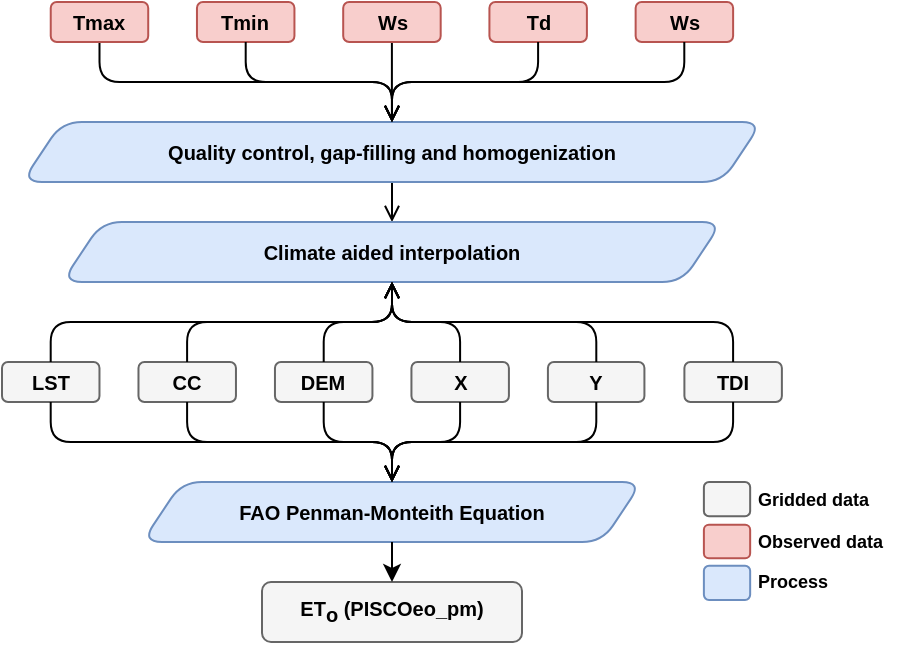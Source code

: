 <mxfile version="16.6.4" type="github">
  <diagram id="lZtI8qbh0fw-rAP5nsD9" name="Page-1">
    <mxGraphModel dx="13" dy="355" grid="1" gridSize="10" guides="1" tooltips="1" connect="1" arrows="1" fold="1" page="1" pageScale="1" pageWidth="100" pageHeight="100" math="0" shadow="0">
      <root>
        <mxCell id="0" />
        <mxCell id="1" parent="0" />
        <mxCell id="U7eb7ub3qmSpnm3P4M1d-5" value="&lt;font style=&quot;font-size: 10px;&quot;&gt;Tmin&lt;/font&gt;" style="rounded=1;whiteSpace=wrap;html=1;fontSize=10;fontStyle=1;fillColor=#f8cecc;strokeColor=#b85450;fontFamily=Helvetica;" parent="1" vertex="1">
          <mxGeometry x="957.48" y="160" width="48.74" height="20" as="geometry" />
        </mxCell>
        <mxCell id="U7eb7ub3qmSpnm3P4M1d-7" value="&lt;font style=&quot;font-size: 10px;&quot;&gt;Td&lt;/font&gt;" style="rounded=1;whiteSpace=wrap;html=1;fontSize=10;fontStyle=1;fillColor=#f8cecc;strokeColor=#b85450;fontFamily=Helvetica;" parent="1" vertex="1">
          <mxGeometry x="1103.71" y="160" width="48.74" height="20" as="geometry" />
        </mxCell>
        <mxCell id="U7eb7ub3qmSpnm3P4M1d-9" value="&lt;font style=&quot;font-size: 10px;&quot;&gt;Ws&lt;/font&gt;" style="rounded=1;whiteSpace=wrap;html=1;fontSize=10;fontStyle=1;fillColor=#f8cecc;strokeColor=#b85450;fontFamily=Helvetica;" parent="1" vertex="1">
          <mxGeometry x="1176.82" y="160" width="48.74" height="20" as="geometry" />
        </mxCell>
        <mxCell id="REh_Xow19GYyR0WBg6-K-8" style="edgeStyle=orthogonalEdgeStyle;rounded=1;orthogonalLoop=1;jettySize=auto;html=1;entryX=0.5;entryY=0;entryDx=0;entryDy=0;fontFamily=Helvetica;fontSize=9;endArrow=open;endFill=0;" edge="1" parent="1" source="U7eb7ub3qmSpnm3P4M1d-21" target="U7eb7ub3qmSpnm3P4M1d-32">
          <mxGeometry relative="1" as="geometry" />
        </mxCell>
        <mxCell id="U7eb7ub3qmSpnm3P4M1d-21" value="&lt;font style=&quot;font-size: 10px;&quot;&gt;Quality control, gap-filling and homogenization&lt;/font&gt;" style="shape=parallelogram;perimeter=parallelogramPerimeter;whiteSpace=wrap;html=1;fixedSize=1;fontSize=10;fontStyle=1;fillColor=#dae8fc;strokeColor=#6c8ebf;rounded=1;fontFamily=Helvetica;" parent="1" vertex="1">
          <mxGeometry x="870" y="220" width="370" height="30" as="geometry" />
        </mxCell>
        <mxCell id="t_sFelF2Wt-cX6Uoet53-15" style="edgeStyle=orthogonalEdgeStyle;orthogonalLoop=1;jettySize=auto;html=1;entryX=0.5;entryY=0;entryDx=0;entryDy=0;fontSize=10;rounded=1;endArrow=open;endFill=0;fontFamily=Helvetica;" parent="1" source="U7eb7ub3qmSpnm3P4M1d-5" target="U7eb7ub3qmSpnm3P4M1d-21" edge="1">
          <mxGeometry relative="1" as="geometry" />
        </mxCell>
        <mxCell id="t_sFelF2Wt-cX6Uoet53-18" style="edgeStyle=orthogonalEdgeStyle;orthogonalLoop=1;jettySize=auto;html=1;entryX=0.5;entryY=0;entryDx=0;entryDy=0;fontSize=10;rounded=1;endArrow=open;endFill=0;fontFamily=Helvetica;" parent="1" source="U7eb7ub3qmSpnm3P4M1d-7" target="U7eb7ub3qmSpnm3P4M1d-21" edge="1">
          <mxGeometry relative="1" as="geometry" />
        </mxCell>
        <mxCell id="t_sFelF2Wt-cX6Uoet53-19" style="edgeStyle=orthogonalEdgeStyle;orthogonalLoop=1;jettySize=auto;html=1;entryX=0.5;entryY=0;entryDx=0;entryDy=0;fontSize=10;rounded=1;endArrow=open;endFill=0;fontFamily=Helvetica;" parent="1" source="U7eb7ub3qmSpnm3P4M1d-9" target="U7eb7ub3qmSpnm3P4M1d-21" edge="1">
          <mxGeometry relative="1" as="geometry">
            <Array as="points">
              <mxPoint x="1201.196" y="200" />
              <mxPoint x="1054.969" y="200" />
            </Array>
          </mxGeometry>
        </mxCell>
        <mxCell id="U7eb7ub3qmSpnm3P4M1d-32" value="&lt;font style=&quot;font-size: 10px;&quot;&gt;Climate aided interpolation&lt;/font&gt;" style="shape=parallelogram;perimeter=parallelogramPerimeter;whiteSpace=wrap;html=1;fixedSize=1;fontSize=10;fontStyle=1;fillColor=#dae8fc;strokeColor=#6c8ebf;rounded=1;fontFamily=Helvetica;" parent="1" vertex="1">
          <mxGeometry x="890" y="270" width="330" height="30" as="geometry" />
        </mxCell>
        <mxCell id="U7eb7ub3qmSpnm3P4M1d-46" value="&lt;font style=&quot;font-size: 10px;&quot;&gt;FAO Penman-Monteith Equation&lt;/font&gt;" style="shape=parallelogram;perimeter=parallelogramPerimeter;whiteSpace=wrap;html=1;fixedSize=1;fontSize=10;fontStyle=1;fillColor=#dae8fc;strokeColor=#6c8ebf;rounded=1;fontFamily=Helvetica;" parent="1" vertex="1">
          <mxGeometry x="930" y="400" width="250" height="30" as="geometry" />
        </mxCell>
        <mxCell id="U7eb7ub3qmSpnm3P4M1d-56" value="&lt;font style=&quot;font-size: 10px;&quot; color=&quot;#000000&quot;&gt;&lt;font style=&quot;font-size: 10px;&quot;&gt;&lt;font style=&quot;font-size: 10px;&quot;&gt;ET&lt;sub style=&quot;font-size: 10px;&quot;&gt;o&lt;/sub&gt; (&lt;/font&gt;&lt;/font&gt;&lt;font style=&quot;font-size: 10px;&quot;&gt;PISCOeo_pm)&lt;/font&gt;&lt;/font&gt;" style="rounded=1;whiteSpace=wrap;html=1;fontSize=10;fontStyle=1;fillColor=#f5f5f5;strokeColor=#666666;fontColor=#333333;fontFamily=Helvetica;" parent="1" vertex="1">
          <mxGeometry x="990" y="450" width="130" height="30" as="geometry" />
        </mxCell>
        <mxCell id="t_sFelF2Wt-cX6Uoet53-40" style="edgeStyle=orthogonalEdgeStyle;rounded=1;orthogonalLoop=1;jettySize=auto;html=1;entryX=0.5;entryY=0;entryDx=0;entryDy=0;fontSize=10;fontFamily=Helvetica;" parent="1" source="U7eb7ub3qmSpnm3P4M1d-46" target="U7eb7ub3qmSpnm3P4M1d-56" edge="1">
          <mxGeometry relative="1" as="geometry" />
        </mxCell>
        <mxCell id="t_sFelF2Wt-cX6Uoet53-16" style="edgeStyle=orthogonalEdgeStyle;orthogonalLoop=1;jettySize=auto;html=1;fontSize=10;rounded=1;fontFamily=Helvetica;endArrow=open;endFill=0;" parent="1" source="t_sFelF2Wt-cX6Uoet53-8" edge="1">
          <mxGeometry relative="1" as="geometry">
            <mxPoint x="1054.969" y="220" as="targetPoint" />
            <Array as="points">
              <mxPoint x="1054.969" y="220" />
              <mxPoint x="1054.969" y="220" />
            </Array>
          </mxGeometry>
        </mxCell>
        <mxCell id="t_sFelF2Wt-cX6Uoet53-8" value="&lt;font style=&quot;font-size: 10px;&quot;&gt;Ws&lt;/font&gt;" style="rounded=1;whiteSpace=wrap;html=1;fontSize=10;fontStyle=1;fillColor=#f8cecc;strokeColor=#b85450;fontFamily=Helvetica;" parent="1" vertex="1">
          <mxGeometry x="1030.6" y="160" width="48.74" height="20" as="geometry" />
        </mxCell>
        <mxCell id="t_sFelF2Wt-cX6Uoet53-52" style="edgeStyle=orthogonalEdgeStyle;rounded=1;orthogonalLoop=1;jettySize=auto;html=1;entryX=0.5;entryY=0;entryDx=0;entryDy=0;fontSize=10;endArrow=open;endFill=0;fontFamily=Helvetica;" parent="1" source="t_sFelF2Wt-cX6Uoet53-13" target="U7eb7ub3qmSpnm3P4M1d-21" edge="1">
          <mxGeometry relative="1" as="geometry" />
        </mxCell>
        <mxCell id="t_sFelF2Wt-cX6Uoet53-13" value="&lt;font style=&quot;font-size: 10px;&quot;&gt;Tmax&lt;/font&gt;" style="rounded=1;whiteSpace=wrap;html=1;fontSize=10;fontStyle=1;fillColor=#f8cecc;strokeColor=#b85450;fontFamily=Helvetica;" parent="1" vertex="1">
          <mxGeometry x="884.37" y="160" width="48.74" height="20" as="geometry" />
        </mxCell>
        <mxCell id="t_sFelF2Wt-cX6Uoet53-25" value="" style="group;fontSize=10;fontFamily=Helvetica;" parent="1" vertex="1" connectable="0">
          <mxGeometry x="860" y="330" width="389.94" height="30" as="geometry" />
        </mxCell>
        <mxCell id="U7eb7ub3qmSpnm3P4M1d-34" value="&lt;font style=&quot;font-size: 10px;&quot;&gt;LST&lt;/font&gt;" style="rounded=1;whiteSpace=wrap;html=1;fontSize=10;fontStyle=1;fillColor=#f5f5f5;strokeColor=#666666;fontFamily=Helvetica;" parent="t_sFelF2Wt-cX6Uoet53-25" vertex="1">
          <mxGeometry y="10" width="48.74" height="20" as="geometry" />
        </mxCell>
        <mxCell id="U7eb7ub3qmSpnm3P4M1d-38" value="&lt;font style=&quot;font-size: 10px;&quot;&gt;DEM&lt;/font&gt;" style="rounded=1;whiteSpace=wrap;html=1;fontSize=10;fontStyle=1;fillColor=#f5f5f5;strokeColor=#666666;fontFamily=Helvetica;" parent="t_sFelF2Wt-cX6Uoet53-25" vertex="1">
          <mxGeometry x="136.48" y="10" width="48.74" height="20" as="geometry" />
        </mxCell>
        <mxCell id="U7eb7ub3qmSpnm3P4M1d-39" value="&lt;font style=&quot;font-size: 10px;&quot;&gt;X&lt;/font&gt;" style="rounded=1;whiteSpace=wrap;html=1;fontSize=10;fontStyle=1;fillColor=#f5f5f5;strokeColor=#666666;fontFamily=Helvetica;" parent="t_sFelF2Wt-cX6Uoet53-25" vertex="1">
          <mxGeometry x="204.72" y="10" width="48.74" height="20" as="geometry" />
        </mxCell>
        <mxCell id="U7eb7ub3qmSpnm3P4M1d-40" value="&lt;span style=&quot;font-size: 10px;&quot;&gt;Y&lt;/span&gt;" style="rounded=1;whiteSpace=wrap;html=1;fontSize=10;fontStyle=1;fillColor=#f5f5f5;strokeColor=#666666;fontFamily=Helvetica;" parent="t_sFelF2Wt-cX6Uoet53-25" vertex="1">
          <mxGeometry x="272.96" y="10" width="48.25" height="20" as="geometry" />
        </mxCell>
        <mxCell id="wpJQsXBcN3tg3W_rkoM8-5" value="&lt;span style=&quot;font-size: 10px;&quot;&gt;TDI&lt;/span&gt;" style="rounded=1;whiteSpace=wrap;html=1;fontSize=10;fontStyle=1;fillColor=#f5f5f5;strokeColor=#666666;fontFamily=Helvetica;" parent="t_sFelF2Wt-cX6Uoet53-25" vertex="1">
          <mxGeometry x="341.2" y="10" width="48.74" height="20" as="geometry" />
        </mxCell>
        <mxCell id="t_sFelF2Wt-cX6Uoet53-21" value="&lt;font style=&quot;font-size: 10px;&quot;&gt;CC&lt;/font&gt;" style="rounded=1;whiteSpace=wrap;html=1;fontSize=10;fontStyle=1;fillColor=#f5f5f5;strokeColor=#666666;fontFamily=Helvetica;" parent="t_sFelF2Wt-cX6Uoet53-25" vertex="1">
          <mxGeometry x="68.24" y="10" width="48.74" height="20" as="geometry" />
        </mxCell>
        <mxCell id="t_sFelF2Wt-cX6Uoet53-33" style="edgeStyle=orthogonalEdgeStyle;rounded=1;orthogonalLoop=1;jettySize=auto;html=1;entryX=0.5;entryY=0;entryDx=0;entryDy=0;fontSize=10;fontFamily=Helvetica;endArrow=open;endFill=0;" parent="1" source="U7eb7ub3qmSpnm3P4M1d-34" target="U7eb7ub3qmSpnm3P4M1d-46" edge="1">
          <mxGeometry relative="1" as="geometry">
            <Array as="points">
              <mxPoint x="884.371" y="380" />
              <mxPoint x="1054.969" y="380" />
            </Array>
          </mxGeometry>
        </mxCell>
        <mxCell id="t_sFelF2Wt-cX6Uoet53-34" style="edgeStyle=orthogonalEdgeStyle;rounded=1;orthogonalLoop=1;jettySize=auto;html=1;entryX=0.5;entryY=0;entryDx=0;entryDy=0;fontSize=10;fontFamily=Helvetica;endArrow=open;endFill=0;" parent="1" source="t_sFelF2Wt-cX6Uoet53-21" target="U7eb7ub3qmSpnm3P4M1d-46" edge="1">
          <mxGeometry relative="1" as="geometry" />
        </mxCell>
        <mxCell id="t_sFelF2Wt-cX6Uoet53-35" style="edgeStyle=orthogonalEdgeStyle;rounded=1;orthogonalLoop=1;jettySize=auto;html=1;entryX=0.5;entryY=0;entryDx=0;entryDy=0;fontSize=10;fontFamily=Helvetica;endArrow=open;endFill=0;" parent="1" source="U7eb7ub3qmSpnm3P4M1d-38" target="U7eb7ub3qmSpnm3P4M1d-46" edge="1">
          <mxGeometry relative="1" as="geometry" />
        </mxCell>
        <mxCell id="t_sFelF2Wt-cX6Uoet53-36" style="edgeStyle=orthogonalEdgeStyle;rounded=1;orthogonalLoop=1;jettySize=auto;html=1;entryX=0.5;entryY=0;entryDx=0;entryDy=0;fontSize=10;fontFamily=Helvetica;endArrow=open;endFill=0;" parent="1" source="U7eb7ub3qmSpnm3P4M1d-39" target="U7eb7ub3qmSpnm3P4M1d-46" edge="1">
          <mxGeometry relative="1" as="geometry" />
        </mxCell>
        <mxCell id="t_sFelF2Wt-cX6Uoet53-38" style="edgeStyle=orthogonalEdgeStyle;rounded=1;orthogonalLoop=1;jettySize=auto;html=1;entryX=0.5;entryY=0;entryDx=0;entryDy=0;fontSize=10;fontFamily=Helvetica;endArrow=open;endFill=0;" parent="1" source="U7eb7ub3qmSpnm3P4M1d-40" target="U7eb7ub3qmSpnm3P4M1d-46" edge="1">
          <mxGeometry relative="1" as="geometry" />
        </mxCell>
        <mxCell id="t_sFelF2Wt-cX6Uoet53-39" style="edgeStyle=orthogonalEdgeStyle;rounded=1;orthogonalLoop=1;jettySize=auto;html=1;entryX=0.5;entryY=0;entryDx=0;entryDy=0;fontSize=10;fontFamily=Helvetica;endArrow=open;endFill=0;" parent="1" source="wpJQsXBcN3tg3W_rkoM8-5" target="U7eb7ub3qmSpnm3P4M1d-46" edge="1">
          <mxGeometry relative="1" as="geometry">
            <Array as="points">
              <mxPoint x="1225.567" y="380" />
              <mxPoint x="1054.969" y="380" />
            </Array>
          </mxGeometry>
        </mxCell>
        <mxCell id="U7eb7ub3qmSpnm3P4M1d-66" value="" style="rounded=1;whiteSpace=wrap;html=1;fontSize=10;fontStyle=1;fillColor=#f8cecc;strokeColor=#b85450;fontFamily=Helvetica;" parent="1" vertex="1">
          <mxGeometry x="1210.944" y="421.34" width="23.135" height="16.738" as="geometry" />
        </mxCell>
        <mxCell id="U7eb7ub3qmSpnm3P4M1d-67" value="" style="rounded=1;whiteSpace=wrap;html=1;fontSize=10;fontStyle=1;fillColor=#dae8fc;strokeColor=#6c8ebf;fontFamily=Helvetica;" parent="1" vertex="1">
          <mxGeometry x="1210.944" y="441.844" width="23.135" height="17.156" as="geometry" />
        </mxCell>
        <mxCell id="U7eb7ub3qmSpnm3P4M1d-72" value="Observed data" style="text;html=1;strokeColor=none;fillColor=none;align=left;verticalAlign=middle;whiteSpace=wrap;rounded=0;fontSize=9;fontStyle=1;fontFamily=Helvetica;" parent="1" vertex="1">
          <mxGeometry x="1235.647" y="421.34" width="72.782" height="16.74" as="geometry" />
        </mxCell>
        <mxCell id="U7eb7ub3qmSpnm3P4M1d-83" value="" style="rounded=1;whiteSpace=wrap;html=1;fontSize=10;fontStyle=1;fillColor=#f5f5f5;strokeColor=#666666;fontColor=#333333;fontFamily=Helvetica;" parent="1" vertex="1">
          <mxGeometry x="1210.944" y="400" width="23.135" height="17.156" as="geometry" />
        </mxCell>
        <mxCell id="mp60AICXdKhl7RRevxMm-46" value="&lt;font style=&quot;font-size: 9px;&quot;&gt;Gridded data&lt;/font&gt;" style="text;html=1;strokeColor=none;fillColor=none;align=left;verticalAlign=middle;whiteSpace=wrap;rounded=0;fontSize=9;fontStyle=1;fontFamily=Helvetica;" parent="1" vertex="1">
          <mxGeometry x="1235.647" y="400.42" width="72.782" height="16.74" as="geometry" />
        </mxCell>
        <mxCell id="mp60AICXdKhl7RRevxMm-47" value="Process" style="text;html=1;strokeColor=none;fillColor=none;align=left;verticalAlign=middle;whiteSpace=wrap;rounded=0;fontSize=9;fontStyle=1;fontFamily=Helvetica;" parent="1" vertex="1">
          <mxGeometry x="1235.647" y="441.84" width="43.868" height="16.74" as="geometry" />
        </mxCell>
        <mxCell id="REh_Xow19GYyR0WBg6-K-1" style="edgeStyle=orthogonalEdgeStyle;rounded=1;orthogonalLoop=1;jettySize=auto;html=1;entryX=0.5;entryY=1;entryDx=0;entryDy=0;fontFamily=Helvetica;fontSize=9;endArrow=open;endFill=0;" edge="1" parent="1" source="U7eb7ub3qmSpnm3P4M1d-38" target="U7eb7ub3qmSpnm3P4M1d-32">
          <mxGeometry relative="1" as="geometry" />
        </mxCell>
        <mxCell id="REh_Xow19GYyR0WBg6-K-2" style="edgeStyle=orthogonalEdgeStyle;rounded=1;orthogonalLoop=1;jettySize=auto;html=1;entryX=0.5;entryY=1;entryDx=0;entryDy=0;fontFamily=Helvetica;fontSize=9;endArrow=open;endFill=0;" edge="1" parent="1" source="t_sFelF2Wt-cX6Uoet53-21" target="U7eb7ub3qmSpnm3P4M1d-32">
          <mxGeometry relative="1" as="geometry" />
        </mxCell>
        <mxCell id="REh_Xow19GYyR0WBg6-K-3" style="edgeStyle=orthogonalEdgeStyle;rounded=1;orthogonalLoop=1;jettySize=auto;html=1;fontFamily=Helvetica;fontSize=9;endArrow=open;endFill=0;" edge="1" parent="1" source="U7eb7ub3qmSpnm3P4M1d-34" target="U7eb7ub3qmSpnm3P4M1d-32">
          <mxGeometry relative="1" as="geometry" />
        </mxCell>
        <mxCell id="REh_Xow19GYyR0WBg6-K-4" style="edgeStyle=orthogonalEdgeStyle;rounded=1;orthogonalLoop=1;jettySize=auto;html=1;entryX=0.5;entryY=1;entryDx=0;entryDy=0;fontFamily=Helvetica;fontSize=9;endArrow=open;endFill=0;" edge="1" parent="1" source="wpJQsXBcN3tg3W_rkoM8-5" target="U7eb7ub3qmSpnm3P4M1d-32">
          <mxGeometry relative="1" as="geometry" />
        </mxCell>
        <mxCell id="REh_Xow19GYyR0WBg6-K-5" style="edgeStyle=orthogonalEdgeStyle;rounded=1;orthogonalLoop=1;jettySize=auto;html=1;fontFamily=Helvetica;fontSize=9;endArrow=open;endFill=0;" edge="1" parent="1" source="U7eb7ub3qmSpnm3P4M1d-40" target="U7eb7ub3qmSpnm3P4M1d-32">
          <mxGeometry relative="1" as="geometry" />
        </mxCell>
        <mxCell id="REh_Xow19GYyR0WBg6-K-6" style="edgeStyle=orthogonalEdgeStyle;rounded=1;orthogonalLoop=1;jettySize=auto;html=1;fontFamily=Helvetica;fontSize=9;endArrow=open;endFill=0;" edge="1" parent="1" source="U7eb7ub3qmSpnm3P4M1d-39" target="U7eb7ub3qmSpnm3P4M1d-32">
          <mxGeometry relative="1" as="geometry" />
        </mxCell>
      </root>
    </mxGraphModel>
  </diagram>
</mxfile>
